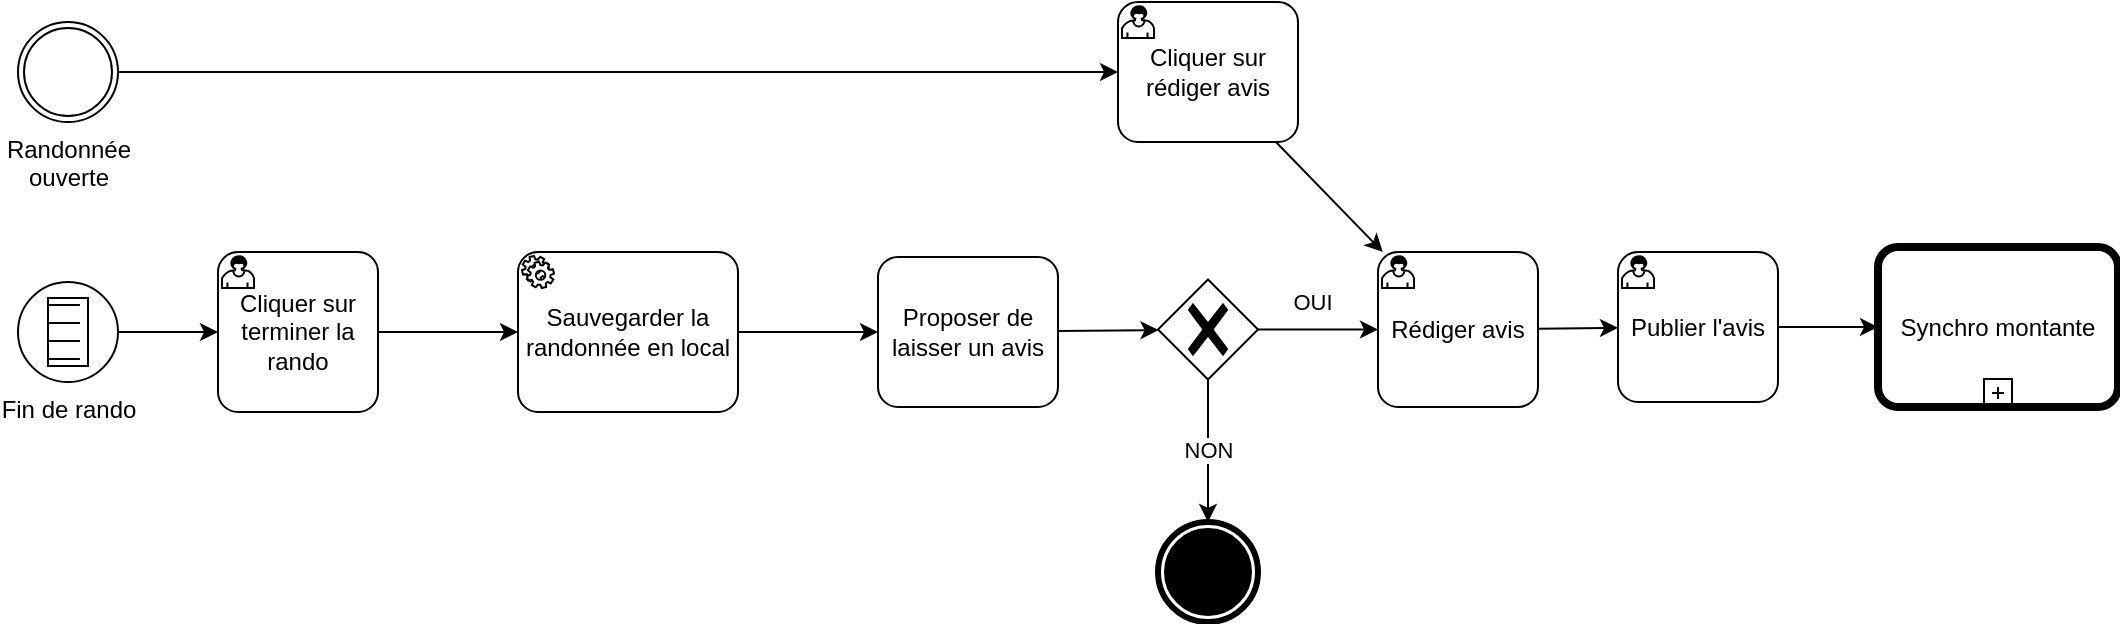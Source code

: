 <mxfile>
    <diagram id="COUUeBVRigfFWjyABNwq" name="Page-1">
        <mxGraphModel dx="816" dy="433" grid="1" gridSize="10" guides="1" tooltips="1" connect="1" arrows="1" fold="1" page="1" pageScale="1" pageWidth="850" pageHeight="1100" math="0" shadow="0">
            <root>
                <mxCell id="0"/>
                <mxCell id="1" parent="0"/>
                <mxCell id="14" style="edgeStyle=none;html=1;" parent="1" source="3" target="13" edge="1">
                    <mxGeometry relative="1" as="geometry"/>
                </mxCell>
                <mxCell id="3" value="Fin de rando" style="points=[[0.145,0.145,0],[0.5,0,0],[0.855,0.145,0],[1,0.5,0],[0.855,0.855,0],[0.5,1,0],[0.145,0.855,0],[0,0.5,0]];shape=mxgraph.bpmn.event;html=1;verticalLabelPosition=bottom;labelBackgroundColor=#ffffff;verticalAlign=top;align=center;perimeter=ellipsePerimeter;outlineConnect=0;aspect=fixed;outline=standard;symbol=conditional;" parent="1" vertex="1">
                    <mxGeometry x="10" y="150" width="50" height="50" as="geometry"/>
                </mxCell>
                <mxCell id="39" style="edgeStyle=none;html=1;" parent="1" source="13" target="41" edge="1">
                    <mxGeometry relative="1" as="geometry">
                        <mxPoint x="230" y="175" as="targetPoint"/>
                    </mxGeometry>
                </mxCell>
                <mxCell id="13" value="Cliquer sur terminer la rando" style="points=[[0.25,0,0],[0.5,0,0],[0.75,0,0],[1,0.25,0],[1,0.5,0],[1,0.75,0],[0.75,1,0],[0.5,1,0],[0.25,1,0],[0,0.75,0],[0,0.5,0],[0,0.25,0]];shape=mxgraph.bpmn.task;whiteSpace=wrap;rectStyle=rounded;size=10;html=1;taskMarker=user;" parent="1" vertex="1">
                    <mxGeometry x="110" y="135" width="80" height="80" as="geometry"/>
                </mxCell>
                <mxCell id="43" style="edgeStyle=none;html=1;" parent="1" source="16" target="25" edge="1">
                    <mxGeometry relative="1" as="geometry"/>
                </mxCell>
                <mxCell id="16" value="Proposer de laisser un avis" style="points=[[0.25,0,0],[0.5,0,0],[0.75,0,0],[1,0.25,0],[1,0.5,0],[1,0.75,0],[0.75,1,0],[0.5,1,0],[0.25,1,0],[0,0.75,0],[0,0.5,0],[0,0.25,0]];shape=mxgraph.bpmn.task;whiteSpace=wrap;rectStyle=rounded;size=10;html=1;taskMarker=abstract;" parent="1" vertex="1">
                    <mxGeometry x="440" y="137.5" width="90" height="75" as="geometry"/>
                </mxCell>
                <mxCell id="28" value="OUI" style="edgeStyle=none;html=1;" parent="1" source="25" target="57" edge="1">
                    <mxGeometry x="-0.091" y="14" relative="1" as="geometry">
                        <mxPoint x="740" y="173.75" as="targetPoint"/>
                        <Array as="points"/>
                        <mxPoint x="-1" as="offset"/>
                    </mxGeometry>
                </mxCell>
                <mxCell id="68" value="NON" style="edgeStyle=none;html=1;" parent="1" source="25" target="58" edge="1">
                    <mxGeometry relative="1" as="geometry"/>
                </mxCell>
                <mxCell id="25" value="" style="points=[[0.25,0.25,0],[0.5,0,0],[0.75,0.25,0],[1,0.5,0],[0.75,0.75,0],[0.5,1,0],[0.25,0.75,0],[0,0.5,0]];shape=mxgraph.bpmn.gateway2;html=1;verticalLabelPosition=bottom;labelBackgroundColor=#ffffff;verticalAlign=top;align=center;perimeter=rhombusPerimeter;outlineConnect=0;outline=none;symbol=none;gwType=exclusive;" parent="1" vertex="1">
                    <mxGeometry x="580" y="148.75" width="50" height="50" as="geometry"/>
                </mxCell>
                <mxCell id="42" style="edgeStyle=none;html=1;" parent="1" source="41" target="16" edge="1">
                    <mxGeometry relative="1" as="geometry"/>
                </mxCell>
                <mxCell id="41" value="Sauvegarder la randonnée en local" style="points=[[0.25,0,0],[0.5,0,0],[0.75,0,0],[1,0.25,0],[1,0.5,0],[1,0.75,0],[0.75,1,0],[0.5,1,0],[0.25,1,0],[0,0.75,0],[0,0.5,0],[0,0.25,0]];shape=mxgraph.bpmn.task;whiteSpace=wrap;rectStyle=rounded;size=10;html=1;taskMarker=service;" parent="1" vertex="1">
                    <mxGeometry x="260" y="135" width="110" height="80" as="geometry"/>
                </mxCell>
                <mxCell id="65" style="edgeStyle=none;html=1;" parent="1" source="57" target="64" edge="1">
                    <mxGeometry relative="1" as="geometry"/>
                </mxCell>
                <mxCell id="57" value="Rédiger avis" style="points=[[0.25,0,0],[0.5,0,0],[0.75,0,0],[1,0.25,0],[1,0.5,0],[1,0.75,0],[0.75,1,0],[0.5,1,0],[0.25,1,0],[0,0.75,0],[0,0.5,0],[0,0.25,0]];shape=mxgraph.bpmn.task;whiteSpace=wrap;rectStyle=rounded;size=10;html=1;taskMarker=user;" parent="1" vertex="1">
                    <mxGeometry x="690" y="135" width="80" height="77.5" as="geometry"/>
                </mxCell>
                <mxCell id="58" value="" style="points=[[0.145,0.145,0],[0.5,0,0],[0.855,0.145,0],[1,0.5,0],[0.855,0.855,0],[0.5,1,0],[0.145,0.855,0],[0,0.5,0]];shape=mxgraph.bpmn.event;html=1;verticalLabelPosition=bottom;labelBackgroundColor=#ffffff;verticalAlign=top;align=center;perimeter=ellipsePerimeter;outlineConnect=0;aspect=fixed;outline=end;symbol=terminate;" parent="1" vertex="1">
                    <mxGeometry x="580" y="270" width="50" height="50" as="geometry"/>
                </mxCell>
                <mxCell id="62" style="edgeStyle=none;html=1;" parent="1" source="60" target="61" edge="1">
                    <mxGeometry relative="1" as="geometry"/>
                </mxCell>
                <mxCell id="60" value="Randonnée &lt;br&gt;ouverte" style="points=[[0.145,0.145,0],[0.5,0,0],[0.855,0.145,0],[1,0.5,0],[0.855,0.855,0],[0.5,1,0],[0.145,0.855,0],[0,0.5,0]];shape=mxgraph.bpmn.event;html=1;verticalLabelPosition=bottom;labelBackgroundColor=#ffffff;verticalAlign=top;align=center;perimeter=ellipsePerimeter;outlineConnect=0;aspect=fixed;outline=throwing;symbol=general;" parent="1" vertex="1">
                    <mxGeometry x="10" y="20" width="50" height="50" as="geometry"/>
                </mxCell>
                <mxCell id="63" style="edgeStyle=none;html=1;" parent="1" source="61" target="57" edge="1">
                    <mxGeometry relative="1" as="geometry"/>
                </mxCell>
                <mxCell id="61" value="Cliquer sur rédiger avis" style="points=[[0.25,0,0],[0.5,0,0],[0.75,0,0],[1,0.25,0],[1,0.5,0],[1,0.75,0],[0.75,1,0],[0.5,1,0],[0.25,1,0],[0,0.75,0],[0,0.5,0],[0,0.25,0]];shape=mxgraph.bpmn.task;whiteSpace=wrap;rectStyle=rounded;size=10;html=1;taskMarker=user;" parent="1" vertex="1">
                    <mxGeometry x="560" y="10" width="90" height="70" as="geometry"/>
                </mxCell>
                <mxCell id="67" style="edgeStyle=none;html=1;" parent="1" source="64" target="66" edge="1">
                    <mxGeometry relative="1" as="geometry"/>
                </mxCell>
                <mxCell id="64" value="Publier l'avis" style="points=[[0.25,0,0],[0.5,0,0],[0.75,0,0],[1,0.25,0],[1,0.5,0],[1,0.75,0],[0.75,1,0],[0.5,1,0],[0.25,1,0],[0,0.75,0],[0,0.5,0],[0,0.25,0]];shape=mxgraph.bpmn.task;whiteSpace=wrap;rectStyle=rounded;size=10;html=1;taskMarker=user;" parent="1" vertex="1">
                    <mxGeometry x="810" y="135" width="80" height="75" as="geometry"/>
                </mxCell>
                <mxCell id="66" value="Synchro montante" style="points=[[0.25,0,0],[0.5,0,0],[0.75,0,0],[1,0.25,0],[1,0.5,0],[1,0.75,0],[0.75,1,0],[0.5,1,0],[0.25,1,0],[0,0.75,0],[0,0.5,0],[0,0.25,0]];shape=mxgraph.bpmn.task;whiteSpace=wrap;rectStyle=rounded;size=10;html=1;bpmnShapeType=call;isLoopSub=1;" parent="1" vertex="1">
                    <mxGeometry x="940" y="132.5" width="120" height="80" as="geometry"/>
                </mxCell>
            </root>
        </mxGraphModel>
    </diagram>
</mxfile>